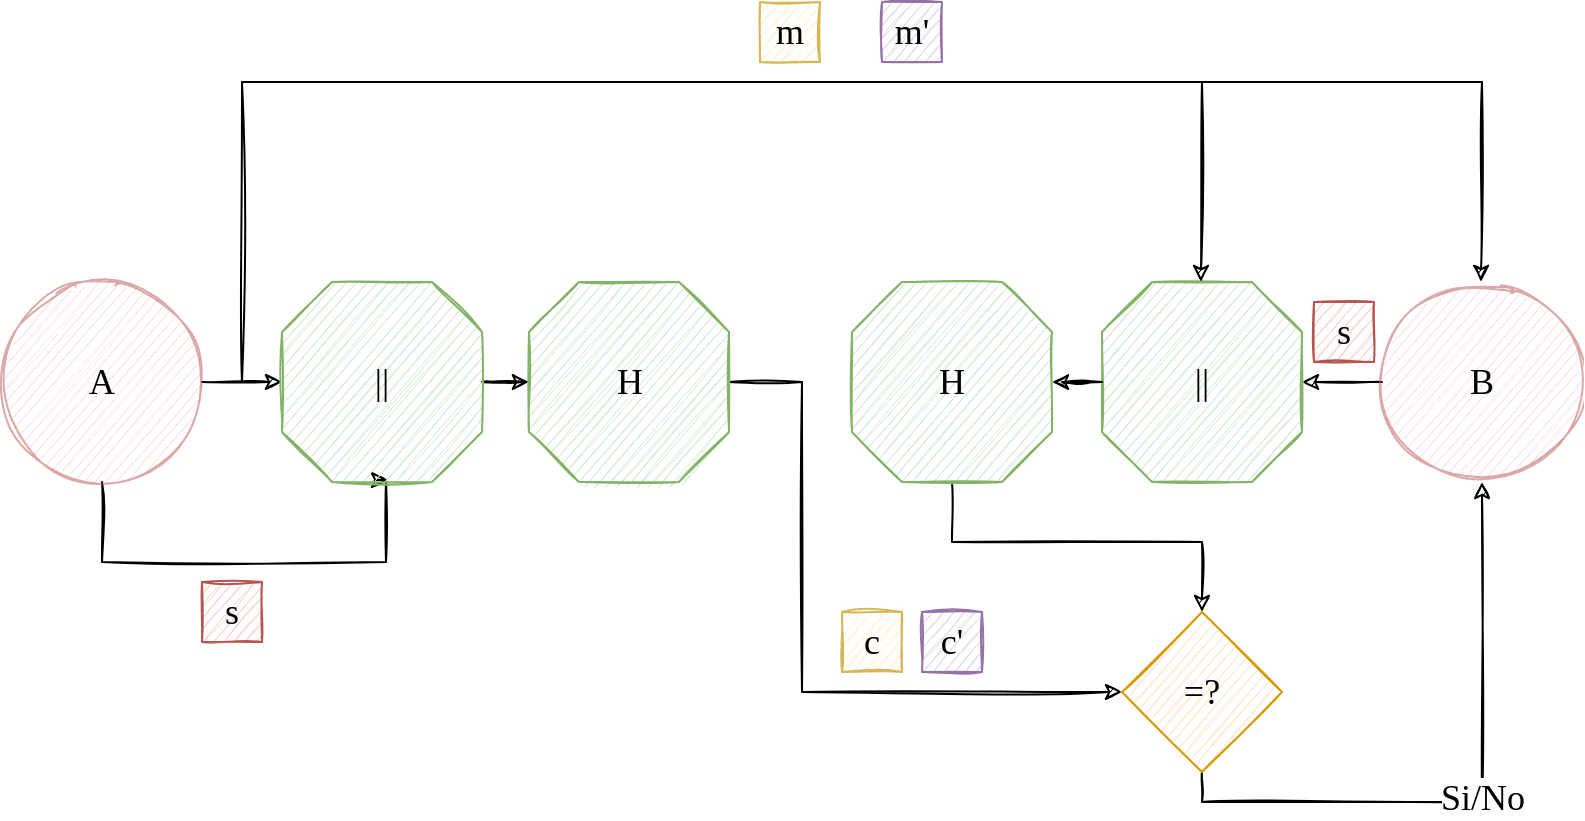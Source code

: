 <mxfile version="15.9.4" type="device"><diagram id="JP0gBPxypD-B3swmiFSp" name="Page-1"><mxGraphModel dx="1422" dy="700" grid="1" gridSize="10" guides="1" tooltips="1" connect="1" arrows="1" fold="1" page="1" pageScale="1" pageWidth="827" pageHeight="1169" math="0" shadow="0"><root><mxCell id="0"/><mxCell id="1" parent="0"/><mxCell id="Y4TUV4H3YHWyU1hq7ZdA-5" style="edgeStyle=orthogonalEdgeStyle;rounded=0;orthogonalLoop=1;jettySize=auto;html=1;fontFamily=Maven Pro;sketch=1;fontSource=https%3A%2F%2Ffonts.googleapis.com%2Fcss%3Ffamily%3DMaven%2BPro;" parent="1" source="FrdOh2KGLZJYutwBbuUi-4" target="Y4TUV4H3YHWyU1hq7ZdA-2" edge="1"><mxGeometry relative="1" as="geometry"/></mxCell><mxCell id="fGzCqOUbK1iwfAGGBFbz-5" style="edgeStyle=orthogonalEdgeStyle;rounded=0;sketch=1;orthogonalLoop=1;jettySize=auto;html=1;entryX=0.53;entryY=0.99;entryDx=0;entryDy=0;entryPerimeter=0;fontFamily=Maven Pro;fontSource=https%3A%2F%2Ffonts.googleapis.com%2Fcss%3Ffamily%3DMaven%2BPro;" parent="1" source="FrdOh2KGLZJYutwBbuUi-4" target="Y4TUV4H3YHWyU1hq7ZdA-2" edge="1"><mxGeometry relative="1" as="geometry"><Array as="points"><mxPoint x="70" y="480"/><mxPoint x="212" y="480"/></Array></mxGeometry></mxCell><mxCell id="FrdOh2KGLZJYutwBbuUi-4" value="A" style="ellipse;whiteSpace=wrap;html=1;labelBackgroundColor=none;labelBorderColor=none;sketch=1;fontFamily=Maven Pro;fontSize=18;fillColor=#f8cecc;strokeColor=#b85450;spacingBottom=0;opacity=50;verticalAlign=middle;fontStyle=0;fontSource=https%3A%2F%2Ffonts.googleapis.com%2Fcss%3Ffamily%3DMaven%2BPro;" parent="1" vertex="1"><mxGeometry x="20" y="340" width="100" height="100" as="geometry"/></mxCell><mxCell id="fGzCqOUbK1iwfAGGBFbz-6" style="edgeStyle=orthogonalEdgeStyle;rounded=0;sketch=1;orthogonalLoop=1;jettySize=auto;html=1;fontFamily=Maven Pro;fontSource=https%3A%2F%2Ffonts.googleapis.com%2Fcss%3Ffamily%3DMaven%2BPro;" parent="1" source="Y4TUV4H3YHWyU1hq7ZdA-1" target="Y4TUV4H3YHWyU1hq7ZdA-3" edge="1"><mxGeometry relative="1" as="geometry"/></mxCell><mxCell id="Y4TUV4H3YHWyU1hq7ZdA-1" value="B" style="ellipse;whiteSpace=wrap;html=1;labelBackgroundColor=none;labelBorderColor=none;sketch=1;fontFamily=Maven Pro;fontSize=18;fillColor=#f8cecc;strokeColor=#b85450;spacingBottom=0;opacity=50;verticalAlign=middle;fontStyle=0;fontSource=https%3A%2F%2Ffonts.googleapis.com%2Fcss%3Ffamily%3DMaven%2BPro;" parent="1" vertex="1"><mxGeometry x="710" y="340" width="100" height="100" as="geometry"/></mxCell><mxCell id="fGzCqOUbK1iwfAGGBFbz-4" style="edgeStyle=orthogonalEdgeStyle;rounded=0;sketch=1;orthogonalLoop=1;jettySize=auto;html=1;fontFamily=Maven Pro;fontSource=https%3A%2F%2Ffonts.googleapis.com%2Fcss%3Ffamily%3DMaven%2BPro;" parent="1" source="Y4TUV4H3YHWyU1hq7ZdA-2" target="fGzCqOUbK1iwfAGGBFbz-1" edge="1"><mxGeometry relative="1" as="geometry"/></mxCell><mxCell id="Y4TUV4H3YHWyU1hq7ZdA-2" value="||" style="verticalLabelPosition=middle;verticalAlign=middle;html=1;shape=mxgraph.basic.polygon;polyCoords=[[0.25,0],[0.75,0],[1,0.25],[1,0.75],[0.75,1],[0.25,1],[0,0.75],[0,0.25]];polyline=0;sketch=1;fillColor=#d5e8d4;strokeColor=#82b366;fontFamily=Maven Pro;fontSize=18;whiteSpace=wrap;horizontal=1;labelPosition=center;align=center;fontSource=https%3A%2F%2Ffonts.googleapis.com%2Fcss%3Ffamily%3DMaven%2BPro;" parent="1" vertex="1"><mxGeometry x="160" y="340" width="100" height="100" as="geometry"/></mxCell><mxCell id="Y4TUV4H3YHWyU1hq7ZdA-3" value="||" style="verticalLabelPosition=middle;verticalAlign=middle;html=1;shape=mxgraph.basic.polygon;polyCoords=[[0.25,0],[0.75,0],[1,0.25],[1,0.75],[0.75,1],[0.25,1],[0,0.75],[0,0.25]];polyline=0;sketch=1;fillColor=#d5e8d4;strokeColor=#82b366;fontFamily=Maven Pro;fontSize=18;whiteSpace=wrap;labelPosition=center;align=center;fontSource=https%3A%2F%2Ffonts.googleapis.com%2Fcss%3Ffamily%3DMaven%2BPro;" parent="1" vertex="1"><mxGeometry x="570" y="340" width="100" height="100" as="geometry"/></mxCell><mxCell id="-W8e4OslXIXU3TgRTyBF-3" value="c" style="whiteSpace=wrap;html=1;aspect=fixed;sketch=1;fontFamily=Maven Pro;fontSize=18;fillColor=#fff2cc;strokeColor=#d6b656;fontSource=https%3A%2F%2Ffonts.googleapis.com%2Fcss%3Ffamily%3DMaven%2BPro;" parent="1" vertex="1"><mxGeometry x="440" y="505" width="30" height="30" as="geometry"/></mxCell><mxCell id="-W8e4OslXIXU3TgRTyBF-4" value="m" style="whiteSpace=wrap;html=1;aspect=fixed;sketch=1;fontFamily=Maven Pro;fontSize=18;fillColor=#fff2cc;strokeColor=#d6b656;fontSource=https%3A%2F%2Ffonts.googleapis.com%2Fcss%3Ffamily%3DMaven%2BPro;" parent="1" vertex="1"><mxGeometry x="399" y="200" width="30" height="30" as="geometry"/></mxCell><mxCell id="ws0fwYc5LY1sN5gzNNQG-2" value="Si/No" style="edgeStyle=orthogonalEdgeStyle;rounded=0;orthogonalLoop=1;jettySize=auto;html=1;fontFamily=Maven Pro;fontSize=18;sketch=1;fontSource=https%3A%2F%2Ffonts.googleapis.com%2Fcss%3Ffamily%3DMaven%2BPro;" parent="1" source="ws0fwYc5LY1sN5gzNNQG-1" target="Y4TUV4H3YHWyU1hq7ZdA-1" edge="1"><mxGeometry relative="1" as="geometry"><Array as="points"><mxPoint x="620" y="600"/><mxPoint x="760" y="600"/></Array></mxGeometry></mxCell><mxCell id="ws0fwYc5LY1sN5gzNNQG-1" value="=?" style="rhombus;whiteSpace=wrap;html=1;sketch=1;fontFamily=Maven Pro;fontSize=18;fillColor=#ffe6cc;strokeColor=#d79b00;fontSource=https%3A%2F%2Ffonts.googleapis.com%2Fcss%3Ffamily%3DMaven%2BPro;" parent="1" vertex="1"><mxGeometry x="580" y="505" width="80" height="80" as="geometry"/></mxCell><mxCell id="ws0fwYc5LY1sN5gzNNQG-7" value="" style="endArrow=none;html=1;rounded=0;sketch=1;fontFamily=Maven Pro;fontSize=18;fontSource=https%3A%2F%2Ffonts.googleapis.com%2Fcss%3Ffamily%3DMaven%2BPro;" parent="1" edge="1"><mxGeometry width="50" height="50" relative="1" as="geometry"><mxPoint x="140" y="390" as="sourcePoint"/><mxPoint x="140" y="240" as="targetPoint"/></mxGeometry></mxCell><mxCell id="ws0fwYc5LY1sN5gzNNQG-8" value="" style="endArrow=none;html=1;rounded=0;sketch=1;fontFamily=Maven Pro;fontSize=18;fontSource=https%3A%2F%2Ffonts.googleapis.com%2Fcss%3Ffamily%3DMaven%2BPro;" parent="1" edge="1"><mxGeometry width="50" height="50" relative="1" as="geometry"><mxPoint x="140" y="240" as="sourcePoint"/><mxPoint x="760" y="240" as="targetPoint"/></mxGeometry></mxCell><mxCell id="ws0fwYc5LY1sN5gzNNQG-10" value="" style="endArrow=classic;html=1;rounded=0;sketch=1;fontFamily=Maven Pro;fontSize=18;fontSource=https%3A%2F%2Ffonts.googleapis.com%2Fcss%3Ffamily%3DMaven%2BPro;" parent="1" edge="1"><mxGeometry width="50" height="50" relative="1" as="geometry"><mxPoint x="620" y="240" as="sourcePoint"/><mxPoint x="619.5" y="340" as="targetPoint"/></mxGeometry></mxCell><mxCell id="ws0fwYc5LY1sN5gzNNQG-11" value="" style="endArrow=classic;html=1;rounded=0;sketch=1;fontFamily=Maven Pro;fontSize=18;fontSource=https%3A%2F%2Ffonts.googleapis.com%2Fcss%3Ffamily%3DMaven%2BPro;" parent="1" edge="1"><mxGeometry width="50" height="50" relative="1" as="geometry"><mxPoint x="760" y="240" as="sourcePoint"/><mxPoint x="759.5" y="340" as="targetPoint"/></mxGeometry></mxCell><mxCell id="ws0fwYc5LY1sN5gzNNQG-14" style="edgeStyle=orthogonalEdgeStyle;rounded=0;sketch=1;orthogonalLoop=1;jettySize=auto;html=1;fontFamily=Maven Pro;fontSize=18;fillColor=#e1d5e7;strokeColor=#9673a6;" parent="1" edge="1"><mxGeometry relative="1" as="geometry"><mxPoint x="475" y="200" as="targetPoint"/></mxGeometry></mxCell><mxCell id="fGzCqOUbK1iwfAGGBFbz-3" style="edgeStyle=orthogonalEdgeStyle;rounded=0;sketch=1;orthogonalLoop=1;jettySize=auto;html=1;entryX=0;entryY=0.5;entryDx=0;entryDy=0;fontFamily=Maven Pro;fontSource=https%3A%2F%2Ffonts.googleapis.com%2Fcss%3Ffamily%3DMaven%2BPro;" parent="1" source="fGzCqOUbK1iwfAGGBFbz-1" target="ws0fwYc5LY1sN5gzNNQG-1" edge="1"><mxGeometry relative="1" as="geometry"><mxPoint x="410" y="570" as="targetPoint"/><Array as="points"><mxPoint x="420" y="390"/><mxPoint x="420" y="545"/></Array></mxGeometry></mxCell><mxCell id="fGzCqOUbK1iwfAGGBFbz-1" value="H" style="verticalLabelPosition=middle;verticalAlign=middle;html=1;shape=mxgraph.basic.polygon;polyCoords=[[0.25,0],[0.75,0],[1,0.25],[1,0.75],[0.75,1],[0.25,1],[0,0.75],[0,0.25]];polyline=0;sketch=1;fillColor=#d5e8d4;strokeColor=#82b366;fontFamily=Maven Pro;fontSize=18;whiteSpace=wrap;horizontal=1;labelPosition=center;align=center;fontSource=https%3A%2F%2Ffonts.googleapis.com%2Fcss%3Ffamily%3DMaven%2BPro;" parent="1" vertex="1"><mxGeometry x="283.5" y="340" width="100" height="100" as="geometry"/></mxCell><mxCell id="RcnqIcXgHQWZDC7VVUui-2" style="edgeStyle=orthogonalEdgeStyle;rounded=0;orthogonalLoop=1;jettySize=auto;html=1;sketch=1;endArrow=none;endFill=0;startArrow=classic;startFill=1;fontFamily=Maven Pro;fontSource=https%3A%2F%2Ffonts.googleapis.com%2Fcss%3Ffamily%3DMaven%2BPro;" parent="1" source="fGzCqOUbK1iwfAGGBFbz-2" target="Y4TUV4H3YHWyU1hq7ZdA-3" edge="1"><mxGeometry relative="1" as="geometry"/></mxCell><mxCell id="RcnqIcXgHQWZDC7VVUui-3" style="edgeStyle=orthogonalEdgeStyle;rounded=0;sketch=1;orthogonalLoop=1;jettySize=auto;html=1;entryX=0.5;entryY=0;entryDx=0;entryDy=0;startArrow=none;startFill=0;endArrow=classic;endFill=1;fontFamily=Maven Pro;fontSource=https%3A%2F%2Ffonts.googleapis.com%2Fcss%3Ffamily%3DMaven%2BPro;" parent="1" source="fGzCqOUbK1iwfAGGBFbz-2" target="ws0fwYc5LY1sN5gzNNQG-1" edge="1"><mxGeometry relative="1" as="geometry"><Array as="points"><mxPoint x="495" y="470"/><mxPoint x="620" y="470"/></Array></mxGeometry></mxCell><mxCell id="fGzCqOUbK1iwfAGGBFbz-2" value="H" style="verticalLabelPosition=middle;verticalAlign=middle;html=1;shape=mxgraph.basic.polygon;polyCoords=[[0.25,0],[0.75,0],[1,0.25],[1,0.75],[0.75,1],[0.25,1],[0,0.75],[0,0.25]];polyline=0;sketch=1;fillColor=#d5e8d4;strokeColor=#82b366;fontFamily=Maven Pro;fontSize=18;whiteSpace=wrap;horizontal=1;labelPosition=center;align=center;fontSource=https%3A%2F%2Ffonts.googleapis.com%2Fcss%3Ffamily%3DMaven%2BPro;" parent="1" vertex="1"><mxGeometry x="445" y="340" width="100" height="100" as="geometry"/></mxCell><mxCell id="fGzCqOUbK1iwfAGGBFbz-7" value="m'" style="whiteSpace=wrap;html=1;aspect=fixed;sketch=1;fontFamily=Maven Pro;fontSize=18;fillColor=#e1d5e7;strokeColor=#9673a6;fontSource=https%3A%2F%2Ffonts.googleapis.com%2Fcss%3Ffamily%3DMaven%2BPro;" parent="1" vertex="1"><mxGeometry x="460" y="200" width="30" height="30" as="geometry"/></mxCell><mxCell id="fGzCqOUbK1iwfAGGBFbz-9" value="s" style="whiteSpace=wrap;html=1;aspect=fixed;sketch=1;fontFamily=Maven Pro;fontSize=18;fillColor=#f8cecc;strokeColor=#b85450;fontSource=https%3A%2F%2Ffonts.googleapis.com%2Fcss%3Ffamily%3DMaven%2BPro;" parent="1" vertex="1"><mxGeometry x="120" y="490" width="30" height="30" as="geometry"/></mxCell><mxCell id="fGzCqOUbK1iwfAGGBFbz-10" value="s" style="whiteSpace=wrap;html=1;aspect=fixed;sketch=1;fontFamily=Maven Pro;fontSize=18;fillColor=#f8cecc;strokeColor=#b85450;fontSource=https%3A%2F%2Ffonts.googleapis.com%2Fcss%3Ffamily%3DMaven%2BPro;" parent="1" vertex="1"><mxGeometry x="676" y="350" width="30" height="30" as="geometry"/></mxCell><mxCell id="fGzCqOUbK1iwfAGGBFbz-11" value="c'" style="whiteSpace=wrap;html=1;aspect=fixed;sketch=1;fontFamily=Maven Pro;fontSize=18;fillColor=#e1d5e7;strokeColor=#9673a6;fontSource=https%3A%2F%2Ffonts.googleapis.com%2Fcss%3Ffamily%3DMaven%2BPro;" parent="1" vertex="1"><mxGeometry x="480" y="505" width="30" height="30" as="geometry"/></mxCell></root></mxGraphModel></diagram></mxfile>